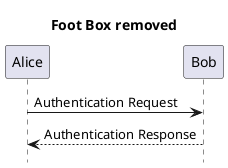 @startuml

hide footbox
title Foot Box removed

Alice -> Bob: Authentication Request
Bob --> Alice: Authentication Response

@enduml
